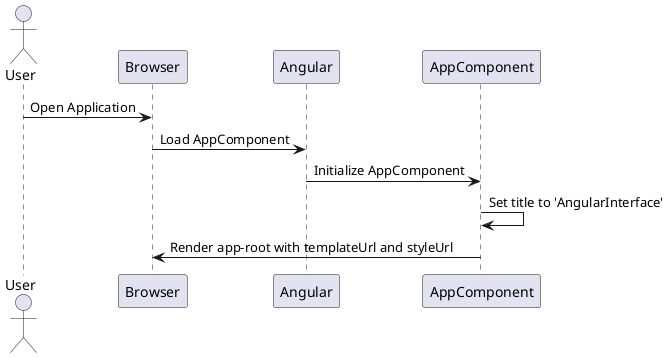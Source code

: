 @startuml
actor User

participant Browser
participant Angular
participant AppComponent

User -> Browser: Open Application
Browser -> Angular: Load AppComponent
Angular -> AppComponent: Initialize AppComponent
AppComponent -> AppComponent: Set title to 'AngularInterface'
AppComponent -> Browser: Render app-root with templateUrl and styleUrl

@enduml
